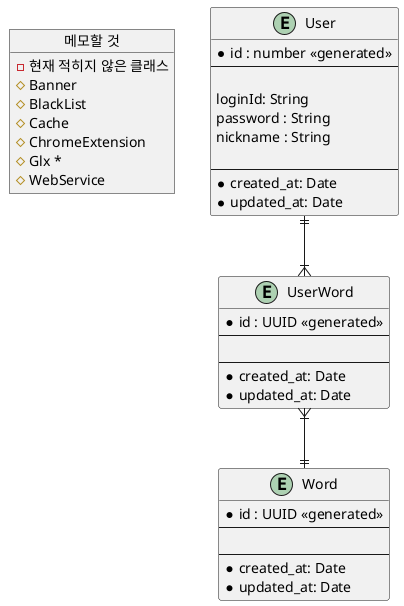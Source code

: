 @startuml db schema

object "메모할 것" as memoTemp {
    - 현재 적히지 않은 클래스
    # Banner
    # BlackList
    # Cache
    # ChromeExtension
    # Glx *
    # WebService

}

entity "User" as user {
    * id : number <<generated>>
    --

    loginId: String
    password : String
    nickname : String

    --
    * created_at: Date
    * updated_at: Date
}

entity "UserWord" as userword {
  * id : UUID <<generated>>
  --

  --
  * created_at: Date
  * updated_at: Date
}

entity "Word" as word {
  * id : UUID <<generated>>
  --

  --
  * created_at: Date
  * updated_at: Date
}

user ||--|{ userword
userword }|--||word

@enduml